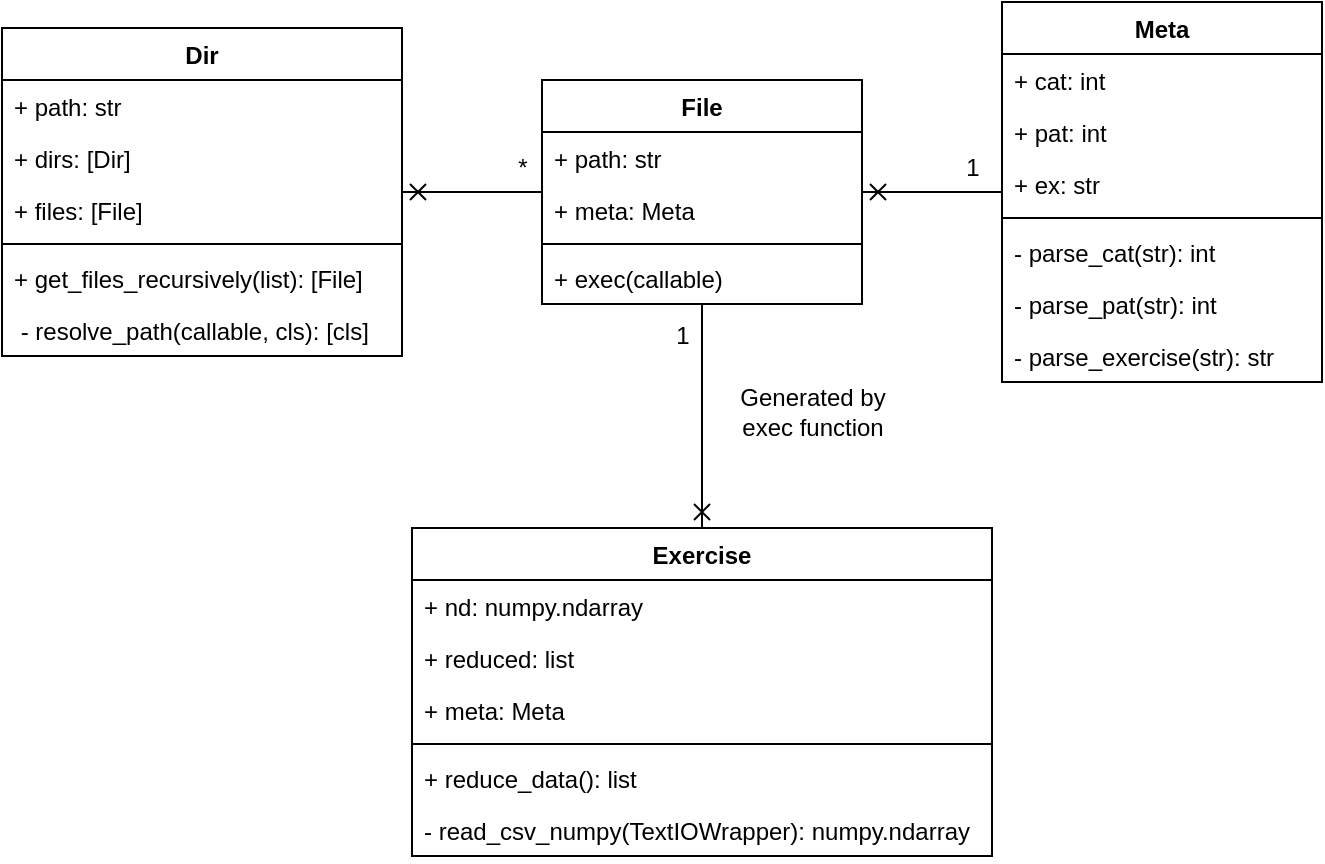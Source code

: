 <mxfile version="12.5.1" type="device"><diagram id="OAOwmoQXkvNO9mIM2ZQI" name="Page-1"><mxGraphModel dx="1422" dy="830" grid="1" gridSize="10" guides="1" tooltips="1" connect="1" arrows="1" fold="1" page="1" pageScale="1" pageWidth="827" pageHeight="583" math="0" shadow="0"><root><mxCell id="0"/><mxCell id="1" parent="0"/><mxCell id="icoGy2XInAGEF0Axm82v-54" value="" style="edgeStyle=orthogonalEdgeStyle;rounded=0;orthogonalLoop=1;jettySize=auto;html=1;startArrow=cross;startFill=0;endArrow=none;endFill=0;" edge="1" parent="1" source="icoGy2XInAGEF0Axm82v-25" target="icoGy2XInAGEF0Axm82v-38"><mxGeometry relative="1" as="geometry"><Array as="points"><mxPoint x="290" y="122"/><mxPoint x="290" y="122"/></Array></mxGeometry></mxCell><mxCell id="icoGy2XInAGEF0Axm82v-25" value="Dir" style="swimlane;fontStyle=1;align=center;verticalAlign=top;childLayout=stackLayout;horizontal=1;startSize=26;horizontalStack=0;resizeParent=1;resizeParentMax=0;resizeLast=0;collapsible=1;marginBottom=0;" vertex="1" parent="1"><mxGeometry x="40" y="40" width="200" height="164" as="geometry"/></mxCell><mxCell id="icoGy2XInAGEF0Axm82v-26" value="+ path: str" style="text;strokeColor=none;fillColor=none;align=left;verticalAlign=top;spacingLeft=4;spacingRight=4;overflow=hidden;rotatable=0;points=[[0,0.5],[1,0.5]];portConstraint=eastwest;" vertex="1" parent="icoGy2XInAGEF0Axm82v-25"><mxGeometry y="26" width="200" height="26" as="geometry"/></mxCell><mxCell id="icoGy2XInAGEF0Axm82v-30" value="+ dirs: [Dir]" style="text;strokeColor=none;fillColor=none;align=left;verticalAlign=top;spacingLeft=4;spacingRight=4;overflow=hidden;rotatable=0;points=[[0,0.5],[1,0.5]];portConstraint=eastwest;" vertex="1" parent="icoGy2XInAGEF0Axm82v-25"><mxGeometry y="52" width="200" height="26" as="geometry"/></mxCell><mxCell id="icoGy2XInAGEF0Axm82v-32" value="+ files: [File]" style="text;strokeColor=none;fillColor=none;align=left;verticalAlign=top;spacingLeft=4;spacingRight=4;overflow=hidden;rotatable=0;points=[[0,0.5],[1,0.5]];portConstraint=eastwest;" vertex="1" parent="icoGy2XInAGEF0Axm82v-25"><mxGeometry y="78" width="200" height="26" as="geometry"/></mxCell><mxCell id="icoGy2XInAGEF0Axm82v-27" value="" style="line;strokeWidth=1;fillColor=none;align=left;verticalAlign=middle;spacingTop=-1;spacingLeft=3;spacingRight=3;rotatable=0;labelPosition=right;points=[];portConstraint=eastwest;" vertex="1" parent="icoGy2XInAGEF0Axm82v-25"><mxGeometry y="104" width="200" height="8" as="geometry"/></mxCell><mxCell id="icoGy2XInAGEF0Axm82v-28" value="+ get_files_recursively(list): [File]" style="text;strokeColor=none;fillColor=none;align=left;verticalAlign=top;spacingLeft=4;spacingRight=4;overflow=hidden;rotatable=0;points=[[0,0.5],[1,0.5]];portConstraint=eastwest;" vertex="1" parent="icoGy2XInAGEF0Axm82v-25"><mxGeometry y="112" width="200" height="26" as="geometry"/></mxCell><mxCell id="icoGy2XInAGEF0Axm82v-33" value=" - resolve_path(callable, cls): [cls]" style="text;strokeColor=none;fillColor=none;align=left;verticalAlign=top;spacingLeft=4;spacingRight=4;overflow=hidden;rotatable=0;points=[[0,0.5],[1,0.5]];portConstraint=eastwest;" vertex="1" parent="icoGy2XInAGEF0Axm82v-25"><mxGeometry y="138" width="200" height="26" as="geometry"/></mxCell><mxCell id="icoGy2XInAGEF0Axm82v-77" style="edgeStyle=orthogonalEdgeStyle;rounded=0;orthogonalLoop=1;jettySize=auto;html=1;exitX=1;exitY=0.5;exitDx=0;exitDy=0;startArrow=cross;startFill=0;endArrow=none;endFill=0;" edge="1" parent="1" source="icoGy2XInAGEF0Axm82v-34" target="icoGy2XInAGEF0Axm82v-39"><mxGeometry relative="1" as="geometry"/></mxCell><mxCell id="icoGy2XInAGEF0Axm82v-34" value="File" style="swimlane;fontStyle=1;align=center;verticalAlign=top;childLayout=stackLayout;horizontal=1;startSize=26;horizontalStack=0;resizeParent=1;resizeParentMax=0;resizeLast=0;collapsible=1;marginBottom=0;" vertex="1" parent="1"><mxGeometry x="310" y="66" width="160" height="112" as="geometry"/></mxCell><mxCell id="icoGy2XInAGEF0Axm82v-35" value="+ path: str" style="text;strokeColor=none;fillColor=none;align=left;verticalAlign=top;spacingLeft=4;spacingRight=4;overflow=hidden;rotatable=0;points=[[0,0.5],[1,0.5]];portConstraint=eastwest;" vertex="1" parent="icoGy2XInAGEF0Axm82v-34"><mxGeometry y="26" width="160" height="26" as="geometry"/></mxCell><mxCell id="icoGy2XInAGEF0Axm82v-38" value="+ meta: Meta" style="text;strokeColor=none;fillColor=none;align=left;verticalAlign=top;spacingLeft=4;spacingRight=4;overflow=hidden;rotatable=0;points=[[0,0.5],[1,0.5]];portConstraint=eastwest;" vertex="1" parent="icoGy2XInAGEF0Axm82v-34"><mxGeometry y="52" width="160" height="26" as="geometry"/></mxCell><mxCell id="icoGy2XInAGEF0Axm82v-36" value="" style="line;strokeWidth=1;fillColor=none;align=left;verticalAlign=middle;spacingTop=-1;spacingLeft=3;spacingRight=3;rotatable=0;labelPosition=right;points=[];portConstraint=eastwest;" vertex="1" parent="icoGy2XInAGEF0Axm82v-34"><mxGeometry y="78" width="160" height="8" as="geometry"/></mxCell><mxCell id="icoGy2XInAGEF0Axm82v-37" value="+ exec(callable)" style="text;strokeColor=none;fillColor=none;align=left;verticalAlign=top;spacingLeft=4;spacingRight=4;overflow=hidden;rotatable=0;points=[[0,0.5],[1,0.5]];portConstraint=eastwest;" vertex="1" parent="icoGy2XInAGEF0Axm82v-34"><mxGeometry y="86" width="160" height="26" as="geometry"/></mxCell><mxCell id="icoGy2XInAGEF0Axm82v-39" value="Meta" style="swimlane;fontStyle=1;align=center;verticalAlign=top;childLayout=stackLayout;horizontal=1;startSize=26;horizontalStack=0;resizeParent=1;resizeParentMax=0;resizeLast=0;collapsible=1;marginBottom=0;" vertex="1" parent="1"><mxGeometry x="540" y="27" width="160" height="190" as="geometry"/></mxCell><mxCell id="icoGy2XInAGEF0Axm82v-40" value="+ cat: int" style="text;strokeColor=none;fillColor=none;align=left;verticalAlign=top;spacingLeft=4;spacingRight=4;overflow=hidden;rotatable=0;points=[[0,0.5],[1,0.5]];portConstraint=eastwest;" vertex="1" parent="icoGy2XInAGEF0Axm82v-39"><mxGeometry y="26" width="160" height="26" as="geometry"/></mxCell><mxCell id="icoGy2XInAGEF0Axm82v-43" value="+ pat: int" style="text;strokeColor=none;fillColor=none;align=left;verticalAlign=top;spacingLeft=4;spacingRight=4;overflow=hidden;rotatable=0;points=[[0,0.5],[1,0.5]];portConstraint=eastwest;" vertex="1" parent="icoGy2XInAGEF0Axm82v-39"><mxGeometry y="52" width="160" height="26" as="geometry"/></mxCell><mxCell id="icoGy2XInAGEF0Axm82v-44" value="+ ex: str" style="text;strokeColor=none;fillColor=none;align=left;verticalAlign=top;spacingLeft=4;spacingRight=4;overflow=hidden;rotatable=0;points=[[0,0.5],[1,0.5]];portConstraint=eastwest;" vertex="1" parent="icoGy2XInAGEF0Axm82v-39"><mxGeometry y="78" width="160" height="26" as="geometry"/></mxCell><mxCell id="icoGy2XInAGEF0Axm82v-41" value="" style="line;strokeWidth=1;fillColor=none;align=left;verticalAlign=middle;spacingTop=-1;spacingLeft=3;spacingRight=3;rotatable=0;labelPosition=right;points=[];portConstraint=eastwest;" vertex="1" parent="icoGy2XInAGEF0Axm82v-39"><mxGeometry y="104" width="160" height="8" as="geometry"/></mxCell><mxCell id="icoGy2XInAGEF0Axm82v-42" value="- parse_cat(str): int" style="text;strokeColor=none;fillColor=none;align=left;verticalAlign=top;spacingLeft=4;spacingRight=4;overflow=hidden;rotatable=0;points=[[0,0.5],[1,0.5]];portConstraint=eastwest;" vertex="1" parent="icoGy2XInAGEF0Axm82v-39"><mxGeometry y="112" width="160" height="26" as="geometry"/></mxCell><mxCell id="icoGy2XInAGEF0Axm82v-45" value="- parse_pat(str): int" style="text;strokeColor=none;fillColor=none;align=left;verticalAlign=top;spacingLeft=4;spacingRight=4;overflow=hidden;rotatable=0;points=[[0,0.5],[1,0.5]];portConstraint=eastwest;" vertex="1" parent="icoGy2XInAGEF0Axm82v-39"><mxGeometry y="138" width="160" height="26" as="geometry"/></mxCell><mxCell id="icoGy2XInAGEF0Axm82v-46" value="- parse_exercise(str): str" style="text;strokeColor=none;fillColor=none;align=left;verticalAlign=top;spacingLeft=4;spacingRight=4;overflow=hidden;rotatable=0;points=[[0,0.5],[1,0.5]];portConstraint=eastwest;" vertex="1" parent="icoGy2XInAGEF0Axm82v-39"><mxGeometry y="164" width="160" height="26" as="geometry"/></mxCell><mxCell id="icoGy2XInAGEF0Axm82v-47" value="Exercise" style="swimlane;fontStyle=1;align=center;verticalAlign=top;childLayout=stackLayout;horizontal=1;startSize=26;horizontalStack=0;resizeParent=1;resizeParentMax=0;resizeLast=0;collapsible=1;marginBottom=0;" vertex="1" parent="1"><mxGeometry x="245" y="290" width="290" height="164" as="geometry"/></mxCell><mxCell id="icoGy2XInAGEF0Axm82v-48" value="+ nd: numpy.ndarray" style="text;strokeColor=none;fillColor=none;align=left;verticalAlign=top;spacingLeft=4;spacingRight=4;overflow=hidden;rotatable=0;points=[[0,0.5],[1,0.5]];portConstraint=eastwest;" vertex="1" parent="icoGy2XInAGEF0Axm82v-47"><mxGeometry y="26" width="290" height="26" as="geometry"/></mxCell><mxCell id="icoGy2XInAGEF0Axm82v-51" value="+ reduced: list" style="text;strokeColor=none;fillColor=none;align=left;verticalAlign=top;spacingLeft=4;spacingRight=4;overflow=hidden;rotatable=0;points=[[0,0.5],[1,0.5]];portConstraint=eastwest;" vertex="1" parent="icoGy2XInAGEF0Axm82v-47"><mxGeometry y="52" width="290" height="26" as="geometry"/></mxCell><mxCell id="icoGy2XInAGEF0Axm82v-52" value="+ meta: Meta" style="text;strokeColor=none;fillColor=none;align=left;verticalAlign=top;spacingLeft=4;spacingRight=4;overflow=hidden;rotatable=0;points=[[0,0.5],[1,0.5]];portConstraint=eastwest;" vertex="1" parent="icoGy2XInAGEF0Axm82v-47"><mxGeometry y="78" width="290" height="26" as="geometry"/></mxCell><mxCell id="icoGy2XInAGEF0Axm82v-49" value="" style="line;strokeWidth=1;fillColor=none;align=left;verticalAlign=middle;spacingTop=-1;spacingLeft=3;spacingRight=3;rotatable=0;labelPosition=right;points=[];portConstraint=eastwest;" vertex="1" parent="icoGy2XInAGEF0Axm82v-47"><mxGeometry y="104" width="290" height="8" as="geometry"/></mxCell><mxCell id="icoGy2XInAGEF0Axm82v-50" value="+ reduce_data(): list" style="text;strokeColor=none;fillColor=none;align=left;verticalAlign=top;spacingLeft=4;spacingRight=4;overflow=hidden;rotatable=0;points=[[0,0.5],[1,0.5]];portConstraint=eastwest;" vertex="1" parent="icoGy2XInAGEF0Axm82v-47"><mxGeometry y="112" width="290" height="26" as="geometry"/></mxCell><mxCell id="icoGy2XInAGEF0Axm82v-53" value="- read_csv_numpy(TextIOWrapper): numpy.ndarray" style="text;strokeColor=none;fillColor=none;align=left;verticalAlign=top;spacingLeft=4;spacingRight=4;overflow=hidden;rotatable=0;points=[[0,0.5],[1,0.5]];portConstraint=eastwest;" vertex="1" parent="icoGy2XInAGEF0Axm82v-47"><mxGeometry y="138" width="290" height="26" as="geometry"/></mxCell><mxCell id="icoGy2XInAGEF0Axm82v-70" value="" style="edgeStyle=orthogonalEdgeStyle;rounded=0;orthogonalLoop=1;jettySize=auto;html=1;endArrow=cross;endFill=0;" edge="1" parent="1" source="icoGy2XInAGEF0Axm82v-37" target="icoGy2XInAGEF0Axm82v-47"><mxGeometry relative="1" as="geometry"><Array as="points"><mxPoint x="390" y="210"/><mxPoint x="390" y="210"/></Array></mxGeometry></mxCell><mxCell id="icoGy2XInAGEF0Axm82v-71" value="&lt;div&gt;Generated by &lt;br&gt;&lt;/div&gt;&lt;div&gt;exec function&lt;/div&gt;" style="text;html=1;align=center;verticalAlign=middle;resizable=0;points=[];autosize=1;" vertex="1" parent="1"><mxGeometry x="400" y="217" width="90" height="30" as="geometry"/></mxCell><mxCell id="icoGy2XInAGEF0Axm82v-72" value="1" style="text;html=1;align=center;verticalAlign=middle;resizable=0;points=[];autosize=1;" vertex="1" parent="1"><mxGeometry x="370" y="184" width="20" height="20" as="geometry"/></mxCell><mxCell id="icoGy2XInAGEF0Axm82v-76" value="1" style="text;html=1;align=center;verticalAlign=middle;resizable=0;points=[];autosize=1;" vertex="1" parent="1"><mxGeometry x="515" y="100" width="20" height="20" as="geometry"/></mxCell><mxCell id="icoGy2XInAGEF0Axm82v-79" value="*" style="text;html=1;align=center;verticalAlign=middle;resizable=0;points=[];autosize=1;" vertex="1" parent="1"><mxGeometry x="290" y="100" width="20" height="20" as="geometry"/></mxCell></root></mxGraphModel></diagram></mxfile>